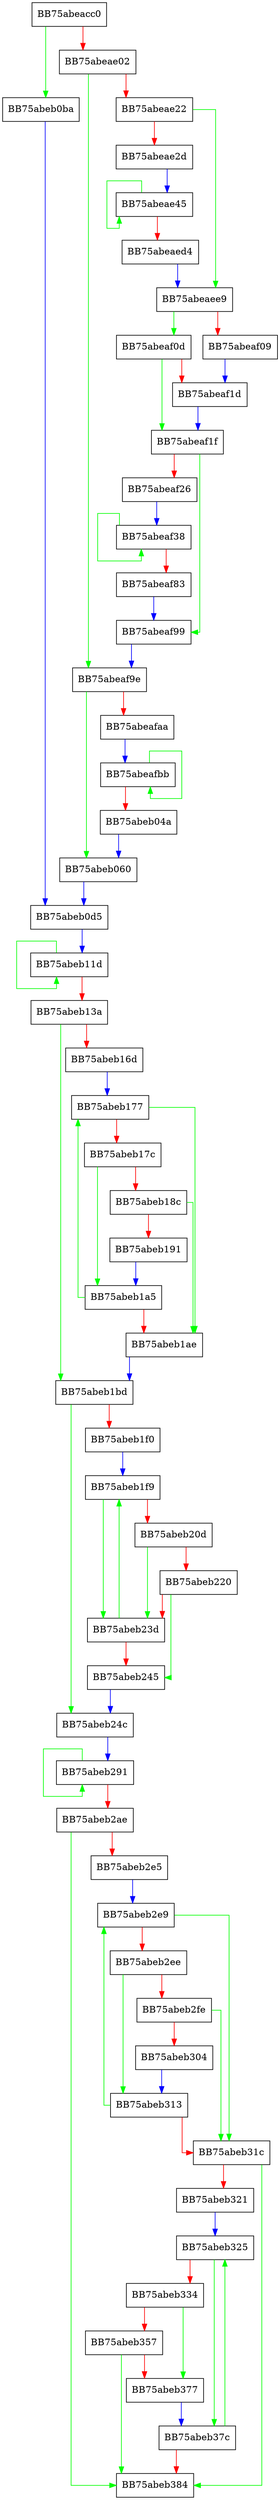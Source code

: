digraph ZSTD_RowFindBestMatch_dictMatchState_4_6 {
  node [shape="box"];
  graph [splines=ortho];
  BB75abeacc0 -> BB75abeb0ba [color="green"];
  BB75abeacc0 -> BB75abeae02 [color="red"];
  BB75abeae02 -> BB75abeaf9e [color="green"];
  BB75abeae02 -> BB75abeae22 [color="red"];
  BB75abeae22 -> BB75abeaee9 [color="green"];
  BB75abeae22 -> BB75abeae2d [color="red"];
  BB75abeae2d -> BB75abeae45 [color="blue"];
  BB75abeae45 -> BB75abeae45 [color="green"];
  BB75abeae45 -> BB75abeaed4 [color="red"];
  BB75abeaed4 -> BB75abeaee9 [color="blue"];
  BB75abeaee9 -> BB75abeaf0d [color="green"];
  BB75abeaee9 -> BB75abeaf09 [color="red"];
  BB75abeaf09 -> BB75abeaf1d [color="blue"];
  BB75abeaf0d -> BB75abeaf1f [color="green"];
  BB75abeaf0d -> BB75abeaf1d [color="red"];
  BB75abeaf1d -> BB75abeaf1f [color="blue"];
  BB75abeaf1f -> BB75abeaf99 [color="green"];
  BB75abeaf1f -> BB75abeaf26 [color="red"];
  BB75abeaf26 -> BB75abeaf38 [color="blue"];
  BB75abeaf38 -> BB75abeaf38 [color="green"];
  BB75abeaf38 -> BB75abeaf83 [color="red"];
  BB75abeaf83 -> BB75abeaf99 [color="blue"];
  BB75abeaf99 -> BB75abeaf9e [color="blue"];
  BB75abeaf9e -> BB75abeb060 [color="green"];
  BB75abeaf9e -> BB75abeafaa [color="red"];
  BB75abeafaa -> BB75abeafbb [color="blue"];
  BB75abeafbb -> BB75abeafbb [color="green"];
  BB75abeafbb -> BB75abeb04a [color="red"];
  BB75abeb04a -> BB75abeb060 [color="blue"];
  BB75abeb060 -> BB75abeb0d5 [color="blue"];
  BB75abeb0ba -> BB75abeb0d5 [color="blue"];
  BB75abeb0d5 -> BB75abeb11d [color="blue"];
  BB75abeb11d -> BB75abeb11d [color="green"];
  BB75abeb11d -> BB75abeb13a [color="red"];
  BB75abeb13a -> BB75abeb1bd [color="green"];
  BB75abeb13a -> BB75abeb16d [color="red"];
  BB75abeb16d -> BB75abeb177 [color="blue"];
  BB75abeb177 -> BB75abeb1ae [color="green"];
  BB75abeb177 -> BB75abeb17c [color="red"];
  BB75abeb17c -> BB75abeb1a5 [color="green"];
  BB75abeb17c -> BB75abeb18c [color="red"];
  BB75abeb18c -> BB75abeb1ae [color="green"];
  BB75abeb18c -> BB75abeb191 [color="red"];
  BB75abeb191 -> BB75abeb1a5 [color="blue"];
  BB75abeb1a5 -> BB75abeb177 [color="green"];
  BB75abeb1a5 -> BB75abeb1ae [color="red"];
  BB75abeb1ae -> BB75abeb1bd [color="blue"];
  BB75abeb1bd -> BB75abeb24c [color="green"];
  BB75abeb1bd -> BB75abeb1f0 [color="red"];
  BB75abeb1f0 -> BB75abeb1f9 [color="blue"];
  BB75abeb1f9 -> BB75abeb23d [color="green"];
  BB75abeb1f9 -> BB75abeb20d [color="red"];
  BB75abeb20d -> BB75abeb23d [color="green"];
  BB75abeb20d -> BB75abeb220 [color="red"];
  BB75abeb220 -> BB75abeb245 [color="green"];
  BB75abeb220 -> BB75abeb23d [color="red"];
  BB75abeb23d -> BB75abeb1f9 [color="green"];
  BB75abeb23d -> BB75abeb245 [color="red"];
  BB75abeb245 -> BB75abeb24c [color="blue"];
  BB75abeb24c -> BB75abeb291 [color="blue"];
  BB75abeb291 -> BB75abeb291 [color="green"];
  BB75abeb291 -> BB75abeb2ae [color="red"];
  BB75abeb2ae -> BB75abeb384 [color="green"];
  BB75abeb2ae -> BB75abeb2e5 [color="red"];
  BB75abeb2e5 -> BB75abeb2e9 [color="blue"];
  BB75abeb2e9 -> BB75abeb31c [color="green"];
  BB75abeb2e9 -> BB75abeb2ee [color="red"];
  BB75abeb2ee -> BB75abeb313 [color="green"];
  BB75abeb2ee -> BB75abeb2fe [color="red"];
  BB75abeb2fe -> BB75abeb31c [color="green"];
  BB75abeb2fe -> BB75abeb304 [color="red"];
  BB75abeb304 -> BB75abeb313 [color="blue"];
  BB75abeb313 -> BB75abeb2e9 [color="green"];
  BB75abeb313 -> BB75abeb31c [color="red"];
  BB75abeb31c -> BB75abeb384 [color="green"];
  BB75abeb31c -> BB75abeb321 [color="red"];
  BB75abeb321 -> BB75abeb325 [color="blue"];
  BB75abeb325 -> BB75abeb37c [color="green"];
  BB75abeb325 -> BB75abeb334 [color="red"];
  BB75abeb334 -> BB75abeb377 [color="green"];
  BB75abeb334 -> BB75abeb357 [color="red"];
  BB75abeb357 -> BB75abeb384 [color="green"];
  BB75abeb357 -> BB75abeb377 [color="red"];
  BB75abeb377 -> BB75abeb37c [color="blue"];
  BB75abeb37c -> BB75abeb325 [color="green"];
  BB75abeb37c -> BB75abeb384 [color="red"];
}
